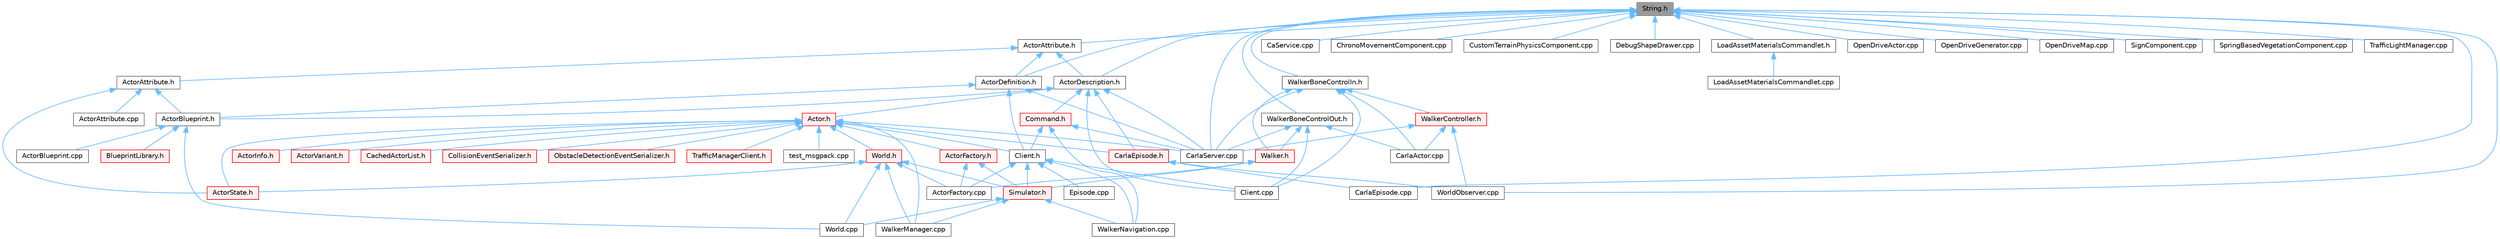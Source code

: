 digraph "String.h"
{
 // INTERACTIVE_SVG=YES
 // LATEX_PDF_SIZE
  bgcolor="transparent";
  edge [fontname=Helvetica,fontsize=10,labelfontname=Helvetica,labelfontsize=10];
  node [fontname=Helvetica,fontsize=10,shape=box,height=0.2,width=0.4];
  Node1 [id="Node000001",label="String.h",height=0.2,width=0.4,color="gray40", fillcolor="grey60", style="filled", fontcolor="black",tooltip=" "];
  Node1 -> Node2 [id="edge1_Node000001_Node000002",dir="back",color="steelblue1",style="solid",tooltip=" "];
  Node2 [id="Node000002",label="ActorAttribute.h",height=0.2,width=0.4,color="grey40", fillcolor="white", style="filled",URL="$d2/dc4/LibCarla_2source_2carla_2rpc_2ActorAttribute_8h.html",tooltip=" "];
  Node2 -> Node3 [id="edge2_Node000002_Node000003",dir="back",color="steelblue1",style="solid",tooltip=" "];
  Node3 [id="Node000003",label="ActorAttribute.h",height=0.2,width=0.4,color="grey40", fillcolor="white", style="filled",URL="$d1/d5d/LibCarla_2source_2carla_2client_2ActorAttribute_8h.html",tooltip=" "];
  Node3 -> Node4 [id="edge3_Node000003_Node000004",dir="back",color="steelblue1",style="solid",tooltip=" "];
  Node4 [id="Node000004",label="ActorAttribute.cpp",height=0.2,width=0.4,color="grey40", fillcolor="white", style="filled",URL="$dc/d32/ActorAttribute_8cpp.html",tooltip=" "];
  Node3 -> Node5 [id="edge4_Node000003_Node000005",dir="back",color="steelblue1",style="solid",tooltip=" "];
  Node5 [id="Node000005",label="ActorBlueprint.h",height=0.2,width=0.4,color="grey40", fillcolor="white", style="filled",URL="$de/de7/ActorBlueprint_8h.html",tooltip=" "];
  Node5 -> Node6 [id="edge5_Node000005_Node000006",dir="back",color="steelblue1",style="solid",tooltip=" "];
  Node6 [id="Node000006",label="ActorBlueprint.cpp",height=0.2,width=0.4,color="grey40", fillcolor="white", style="filled",URL="$d5/d3a/ActorBlueprint_8cpp.html",tooltip=" "];
  Node5 -> Node7 [id="edge6_Node000005_Node000007",dir="back",color="steelblue1",style="solid",tooltip=" "];
  Node7 [id="Node000007",label="BlueprintLibrary.h",height=0.2,width=0.4,color="red", fillcolor="#FFF0F0", style="filled",URL="$d3/d75/BlueprintLibrary_8h.html",tooltip=" "];
  Node5 -> Node10 [id="edge7_Node000005_Node000010",dir="back",color="steelblue1",style="solid",tooltip=" "];
  Node10 [id="Node000010",label="World.cpp",height=0.2,width=0.4,color="grey40", fillcolor="white", style="filled",URL="$d7/dfe/World_8cpp.html",tooltip=" "];
  Node3 -> Node11 [id="edge8_Node000003_Node000011",dir="back",color="steelblue1",style="solid",tooltip=" "];
  Node11 [id="Node000011",label="ActorState.h",height=0.2,width=0.4,color="red", fillcolor="#FFF0F0", style="filled",URL="$d4/d22/client_2detail_2ActorState_8h.html",tooltip=" "];
  Node2 -> Node90 [id="edge9_Node000002_Node000090",dir="back",color="steelblue1",style="solid",tooltip=" "];
  Node90 [id="Node000090",label="ActorDefinition.h",height=0.2,width=0.4,color="grey40", fillcolor="white", style="filled",URL="$d9/dd9/LibCarla_2source_2carla_2rpc_2ActorDefinition_8h.html",tooltip=" "];
  Node90 -> Node5 [id="edge10_Node000090_Node000005",dir="back",color="steelblue1",style="solid",tooltip=" "];
  Node90 -> Node91 [id="edge11_Node000090_Node000091",dir="back",color="steelblue1",style="solid",tooltip=" "];
  Node91 [id="Node000091",label="CarlaServer.cpp",height=0.2,width=0.4,color="grey40", fillcolor="white", style="filled",URL="$db/d6c/CarlaServer_8cpp.html",tooltip=" "];
  Node90 -> Node92 [id="edge12_Node000090_Node000092",dir="back",color="steelblue1",style="solid",tooltip=" "];
  Node92 [id="Node000092",label="Client.h",height=0.2,width=0.4,color="grey40", fillcolor="white", style="filled",URL="$df/d8b/client_2detail_2Client_8h.html",tooltip=" "];
  Node92 -> Node15 [id="edge13_Node000092_Node000015",dir="back",color="steelblue1",style="solid",tooltip=" "];
  Node15 [id="Node000015",label="ActorFactory.cpp",height=0.2,width=0.4,color="grey40", fillcolor="white", style="filled",URL="$df/dd6/ActorFactory_8cpp.html",tooltip=" "];
  Node92 -> Node93 [id="edge14_Node000092_Node000093",dir="back",color="steelblue1",style="solid",tooltip=" "];
  Node93 [id="Node000093",label="Client.cpp",height=0.2,width=0.4,color="grey40", fillcolor="white", style="filled",URL="$dc/d4a/client_2detail_2Client_8cpp.html",tooltip=" "];
  Node92 -> Node76 [id="edge15_Node000092_Node000076",dir="back",color="steelblue1",style="solid",tooltip=" "];
  Node76 [id="Node000076",label="Episode.cpp",height=0.2,width=0.4,color="grey40", fillcolor="white", style="filled",URL="$d6/d12/Episode_8cpp.html",tooltip=" "];
  Node92 -> Node65 [id="edge16_Node000092_Node000065",dir="back",color="steelblue1",style="solid",tooltip=" "];
  Node65 [id="Node000065",label="Simulator.h",height=0.2,width=0.4,color="red", fillcolor="#FFF0F0", style="filled",URL="$d6/d4a/Simulator_8h.html",tooltip=" "];
  Node65 -> Node73 [id="edge17_Node000065_Node000073",dir="back",color="steelblue1",style="solid",tooltip=" "];
  Node73 [id="Node000073",label="WalkerManager.cpp",height=0.2,width=0.4,color="grey40", fillcolor="white", style="filled",URL="$d2/dbb/WalkerManager_8cpp.html",tooltip=" "];
  Node65 -> Node74 [id="edge18_Node000065_Node000074",dir="back",color="steelblue1",style="solid",tooltip=" "];
  Node74 [id="Node000074",label="WalkerNavigation.cpp",height=0.2,width=0.4,color="grey40", fillcolor="white", style="filled",URL="$de/d84/WalkerNavigation_8cpp.html",tooltip=" "];
  Node65 -> Node10 [id="edge19_Node000065_Node000010",dir="back",color="steelblue1",style="solid",tooltip=" "];
  Node92 -> Node74 [id="edge20_Node000092_Node000074",dir="back",color="steelblue1",style="solid",tooltip=" "];
  Node2 -> Node94 [id="edge21_Node000002_Node000094",dir="back",color="steelblue1",style="solid",tooltip=" "];
  Node94 [id="Node000094",label="ActorDescription.h",height=0.2,width=0.4,color="grey40", fillcolor="white", style="filled",URL="$d9/db9/LibCarla_2source_2carla_2rpc_2ActorDescription_8h.html",tooltip=" "];
  Node94 -> Node95 [id="edge22_Node000094_Node000095",dir="back",color="steelblue1",style="solid",tooltip=" "];
  Node95 [id="Node000095",label="Actor.h",height=0.2,width=0.4,color="red", fillcolor="#FFF0F0", style="filled",URL="$d8/d73/rpc_2Actor_8h.html",tooltip=" "];
  Node95 -> Node96 [id="edge23_Node000095_Node000096",dir="back",color="steelblue1",style="solid",tooltip=" "];
  Node96 [id="Node000096",label="ActorFactory.h",height=0.2,width=0.4,color="red", fillcolor="#FFF0F0", style="filled",URL="$d7/dae/ActorFactory_8h.html",tooltip=" "];
  Node96 -> Node15 [id="edge24_Node000096_Node000015",dir="back",color="steelblue1",style="solid",tooltip=" "];
  Node96 -> Node65 [id="edge25_Node000096_Node000065",dir="back",color="steelblue1",style="solid",tooltip=" "];
  Node95 -> Node97 [id="edge26_Node000095_Node000097",dir="back",color="steelblue1",style="solid",tooltip=" "];
  Node97 [id="Node000097",label="ActorInfo.h",height=0.2,width=0.4,color="red", fillcolor="#FFF0F0", style="filled",URL="$d0/d4e/ActorInfo_8h.html",tooltip=" "];
  Node95 -> Node11 [id="edge27_Node000095_Node000011",dir="back",color="steelblue1",style="solid",tooltip=" "];
  Node95 -> Node16 [id="edge28_Node000095_Node000016",dir="back",color="steelblue1",style="solid",tooltip=" "];
  Node16 [id="Node000016",label="ActorVariant.h",height=0.2,width=0.4,color="red", fillcolor="#FFF0F0", style="filled",URL="$d9/d0d/ActorVariant_8h.html",tooltip=" "];
  Node95 -> Node213 [id="edge29_Node000095_Node000213",dir="back",color="steelblue1",style="solid",tooltip=" "];
  Node213 [id="Node000213",label="CachedActorList.h",height=0.2,width=0.4,color="red", fillcolor="#FFF0F0", style="filled",URL="$d5/d81/CachedActorList_8h.html",tooltip=" "];
  Node95 -> Node105 [id="edge30_Node000095_Node000105",dir="back",color="steelblue1",style="solid",tooltip=" "];
  Node105 [id="Node000105",label="CarlaEpisode.h",height=0.2,width=0.4,color="red", fillcolor="#FFF0F0", style="filled",URL="$de/db8/CarlaEpisode_8h.html",tooltip=" "];
  Node105 -> Node107 [id="edge31_Node000105_Node000107",dir="back",color="steelblue1",style="solid",tooltip=" "];
  Node107 [id="Node000107",label="CarlaEpisode.cpp",height=0.2,width=0.4,color="grey40", fillcolor="white", style="filled",URL="$d6/dd9/CarlaEpisode_8cpp.html",tooltip=" "];
  Node105 -> Node191 [id="edge32_Node000105_Node000191",dir="back",color="steelblue1",style="solid",tooltip=" "];
  Node191 [id="Node000191",label="WorldObserver.cpp",height=0.2,width=0.4,color="grey40", fillcolor="white", style="filled",URL="$d9/de7/WorldObserver_8cpp.html",tooltip=" "];
  Node95 -> Node91 [id="edge33_Node000095_Node000091",dir="back",color="steelblue1",style="solid",tooltip=" "];
  Node95 -> Node92 [id="edge34_Node000095_Node000092",dir="back",color="steelblue1",style="solid",tooltip=" "];
  Node95 -> Node218 [id="edge35_Node000095_Node000218",dir="back",color="steelblue1",style="solid",tooltip=" "];
  Node218 [id="Node000218",label="CollisionEventSerializer.h",height=0.2,width=0.4,color="red", fillcolor="#FFF0F0", style="filled",URL="$d8/d9f/CollisionEventSerializer_8h.html",tooltip=" "];
  Node95 -> Node224 [id="edge36_Node000095_Node000224",dir="back",color="steelblue1",style="solid",tooltip=" "];
  Node224 [id="Node000224",label="ObstacleDetectionEventSerializer.h",height=0.2,width=0.4,color="red", fillcolor="#FFF0F0", style="filled",URL="$d3/d5c/ObstacleDetectionEventSerializer_8h.html",tooltip=" "];
  Node95 -> Node225 [id="edge37_Node000095_Node000225",dir="back",color="steelblue1",style="solid",tooltip=" "];
  Node225 [id="Node000225",label="TrafficManagerClient.h",height=0.2,width=0.4,color="red", fillcolor="#FFF0F0", style="filled",URL="$d9/d60/TrafficManagerClient_8h.html",tooltip=" "];
  Node95 -> Node73 [id="edge38_Node000095_Node000073",dir="back",color="steelblue1",style="solid",tooltip=" "];
  Node95 -> Node217 [id="edge39_Node000095_Node000217",dir="back",color="steelblue1",style="solid",tooltip=" "];
  Node217 [id="Node000217",label="World.h",height=0.2,width=0.4,color="red", fillcolor="#FFF0F0", style="filled",URL="$dd/d5b/World_8h.html",tooltip=" "];
  Node217 -> Node15 [id="edge40_Node000217_Node000015",dir="back",color="steelblue1",style="solid",tooltip=" "];
  Node217 -> Node11 [id="edge41_Node000217_Node000011",dir="back",color="steelblue1",style="solid",tooltip=" "];
  Node217 -> Node65 [id="edge42_Node000217_Node000065",dir="back",color="steelblue1",style="solid",tooltip=" "];
  Node217 -> Node73 [id="edge43_Node000217_Node000073",dir="back",color="steelblue1",style="solid",tooltip=" "];
  Node217 -> Node10 [id="edge44_Node000217_Node000010",dir="back",color="steelblue1",style="solid",tooltip=" "];
  Node95 -> Node226 [id="edge45_Node000095_Node000226",dir="back",color="steelblue1",style="solid",tooltip=" "];
  Node226 [id="Node000226",label="test_msgpack.cpp",height=0.2,width=0.4,color="grey40", fillcolor="white", style="filled",URL="$dc/ddc/test__msgpack_8cpp.html",tooltip=" "];
  Node94 -> Node5 [id="edge46_Node000094_Node000005",dir="back",color="steelblue1",style="solid",tooltip=" "];
  Node94 -> Node105 [id="edge47_Node000094_Node000105",dir="back",color="steelblue1",style="solid",tooltip=" "];
  Node94 -> Node91 [id="edge48_Node000094_Node000091",dir="back",color="steelblue1",style="solid",tooltip=" "];
  Node94 -> Node93 [id="edge49_Node000094_Node000093",dir="back",color="steelblue1",style="solid",tooltip=" "];
  Node94 -> Node228 [id="edge50_Node000094_Node000228",dir="back",color="steelblue1",style="solid",tooltip=" "];
  Node228 [id="Node000228",label="Command.h",height=0.2,width=0.4,color="red", fillcolor="#FFF0F0", style="filled",URL="$d1/d55/Command_8h.html",tooltip=" "];
  Node228 -> Node91 [id="edge51_Node000228_Node000091",dir="back",color="steelblue1",style="solid",tooltip=" "];
  Node228 -> Node92 [id="edge52_Node000228_Node000092",dir="back",color="steelblue1",style="solid",tooltip=" "];
  Node228 -> Node74 [id="edge53_Node000228_Node000074",dir="back",color="steelblue1",style="solid",tooltip=" "];
  Node1 -> Node90 [id="edge54_Node000001_Node000090",dir="back",color="steelblue1",style="solid",tooltip=" "];
  Node1 -> Node94 [id="edge55_Node000001_Node000094",dir="back",color="steelblue1",style="solid",tooltip=" "];
  Node1 -> Node147 [id="edge56_Node000001_Node000147",dir="back",color="steelblue1",style="solid",tooltip=" "];
  Node147 [id="Node000147",label="CaService.cpp",height=0.2,width=0.4,color="grey40", fillcolor="white", style="filled",URL="$d0/d8d/CaService_8cpp.html",tooltip=" "];
  Node1 -> Node107 [id="edge57_Node000001_Node000107",dir="back",color="steelblue1",style="solid",tooltip=" "];
  Node1 -> Node91 [id="edge58_Node000001_Node000091",dir="back",color="steelblue1",style="solid",tooltip=" "];
  Node1 -> Node229 [id="edge59_Node000001_Node000229",dir="back",color="steelblue1",style="solid",tooltip=" "];
  Node229 [id="Node000229",label="ChronoMovementComponent.cpp",height=0.2,width=0.4,color="grey40", fillcolor="white", style="filled",URL="$db/d1c/ChronoMovementComponent_8cpp.html",tooltip=" "];
  Node1 -> Node117 [id="edge60_Node000001_Node000117",dir="back",color="steelblue1",style="solid",tooltip=" "];
  Node117 [id="Node000117",label="CustomTerrainPhysicsComponent.cpp",height=0.2,width=0.4,color="grey40", fillcolor="white", style="filled",URL="$d1/d59/CustomTerrainPhysicsComponent_8cpp.html",tooltip=" "];
  Node1 -> Node118 [id="edge61_Node000001_Node000118",dir="back",color="steelblue1",style="solid",tooltip=" "];
  Node118 [id="Node000118",label="DebugShapeDrawer.cpp",height=0.2,width=0.4,color="grey40", fillcolor="white", style="filled",URL="$d3/d7b/DebugShapeDrawer_8cpp.html",tooltip=" "];
  Node1 -> Node230 [id="edge62_Node000001_Node000230",dir="back",color="steelblue1",style="solid",tooltip=" "];
  Node230 [id="Node000230",label="LoadAssetMaterialsCommandlet.h",height=0.2,width=0.4,color="grey40", fillcolor="white", style="filled",URL="$d9/d9c/LoadAssetMaterialsCommandlet_8h.html",tooltip=" "];
  Node230 -> Node231 [id="edge63_Node000230_Node000231",dir="back",color="steelblue1",style="solid",tooltip=" "];
  Node231 [id="Node000231",label="LoadAssetMaterialsCommandlet.cpp",height=0.2,width=0.4,color="grey40", fillcolor="white", style="filled",URL="$d6/d17/LoadAssetMaterialsCommandlet_8cpp.html",tooltip=" "];
  Node1 -> Node232 [id="edge64_Node000001_Node000232",dir="back",color="steelblue1",style="solid",tooltip=" "];
  Node232 [id="Node000232",label="OpenDriveActor.cpp",height=0.2,width=0.4,color="grey40", fillcolor="white", style="filled",URL="$d4/de0/OpenDriveActor_8cpp.html",tooltip=" "];
  Node1 -> Node123 [id="edge65_Node000001_Node000123",dir="back",color="steelblue1",style="solid",tooltip=" "];
  Node123 [id="Node000123",label="OpenDriveGenerator.cpp",height=0.2,width=0.4,color="grey40", fillcolor="white", style="filled",URL="$dc/d85/OpenDriveGenerator_8cpp.html",tooltip=" "];
  Node1 -> Node233 [id="edge66_Node000001_Node000233",dir="back",color="steelblue1",style="solid",tooltip=" "];
  Node233 [id="Node000233",label="OpenDriveMap.cpp",height=0.2,width=0.4,color="grey40", fillcolor="white", style="filled",URL="$d6/de7/OpenDriveMap_8cpp.html",tooltip=" "];
  Node1 -> Node234 [id="edge67_Node000001_Node000234",dir="back",color="steelblue1",style="solid",tooltip=" "];
  Node234 [id="Node000234",label="SignComponent.cpp",height=0.2,width=0.4,color="grey40", fillcolor="white", style="filled",URL="$d9/dbd/SignComponent_8cpp.html",tooltip=" "];
  Node1 -> Node235 [id="edge68_Node000001_Node000235",dir="back",color="steelblue1",style="solid",tooltip=" "];
  Node235 [id="Node000235",label="SpringBasedVegetationComponent.cpp",height=0.2,width=0.4,color="grey40", fillcolor="white", style="filled",URL="$db/d66/SpringBasedVegetationComponent_8cpp.html",tooltip=" "];
  Node1 -> Node133 [id="edge69_Node000001_Node000133",dir="back",color="steelblue1",style="solid",tooltip=" "];
  Node133 [id="Node000133",label="TrafficLightManager.cpp",height=0.2,width=0.4,color="grey40", fillcolor="white", style="filled",URL="$d6/d3f/TrafficLightManager_8cpp.html",tooltip=" "];
  Node1 -> Node236 [id="edge70_Node000001_Node000236",dir="back",color="steelblue1",style="solid",tooltip=" "];
  Node236 [id="Node000236",label="WalkerBoneControlIn.h",height=0.2,width=0.4,color="grey40", fillcolor="white", style="filled",URL="$d8/db7/LibCarla_2source_2carla_2rpc_2WalkerBoneControlIn_8h.html",tooltip=" "];
  Node236 -> Node111 [id="edge71_Node000236_Node000111",dir="back",color="steelblue1",style="solid",tooltip=" "];
  Node111 [id="Node000111",label="CarlaActor.cpp",height=0.2,width=0.4,color="grey40", fillcolor="white", style="filled",URL="$d3/d43/CarlaActor_8cpp.html",tooltip=" "];
  Node236 -> Node91 [id="edge72_Node000236_Node000091",dir="back",color="steelblue1",style="solid",tooltip=" "];
  Node236 -> Node93 [id="edge73_Node000236_Node000093",dir="back",color="steelblue1",style="solid",tooltip=" "];
  Node236 -> Node87 [id="edge74_Node000236_Node000087",dir="back",color="steelblue1",style="solid",tooltip=" "];
  Node87 [id="Node000087",label="Walker.h",height=0.2,width=0.4,color="red", fillcolor="#FFF0F0", style="filled",URL="$d5/d10/Walker_8h.html",tooltip=" "];
  Node87 -> Node15 [id="edge75_Node000087_Node000015",dir="back",color="steelblue1",style="solid",tooltip=" "];
  Node87 -> Node65 [id="edge76_Node000087_Node000065",dir="back",color="steelblue1",style="solid",tooltip=" "];
  Node236 -> Node237 [id="edge77_Node000236_Node000237",dir="back",color="steelblue1",style="solid",tooltip=" "];
  Node237 [id="Node000237",label="WalkerController.h",height=0.2,width=0.4,color="red", fillcolor="#FFF0F0", style="filled",URL="$da/d52/WalkerController_8h.html",tooltip=" "];
  Node237 -> Node111 [id="edge78_Node000237_Node000111",dir="back",color="steelblue1",style="solid",tooltip=" "];
  Node237 -> Node91 [id="edge79_Node000237_Node000091",dir="back",color="steelblue1",style="solid",tooltip=" "];
  Node237 -> Node191 [id="edge80_Node000237_Node000191",dir="back",color="steelblue1",style="solid",tooltip=" "];
  Node1 -> Node239 [id="edge81_Node000001_Node000239",dir="back",color="steelblue1",style="solid",tooltip=" "];
  Node239 [id="Node000239",label="WalkerBoneControlOut.h",height=0.2,width=0.4,color="grey40", fillcolor="white", style="filled",URL="$d8/db4/LibCarla_2source_2carla_2rpc_2WalkerBoneControlOut_8h.html",tooltip=" "];
  Node239 -> Node111 [id="edge82_Node000239_Node000111",dir="back",color="steelblue1",style="solid",tooltip=" "];
  Node239 -> Node91 [id="edge83_Node000239_Node000091",dir="back",color="steelblue1",style="solid",tooltip=" "];
  Node239 -> Node93 [id="edge84_Node000239_Node000093",dir="back",color="steelblue1",style="solid",tooltip=" "];
  Node239 -> Node87 [id="edge85_Node000239_Node000087",dir="back",color="steelblue1",style="solid",tooltip=" "];
  Node1 -> Node191 [id="edge86_Node000001_Node000191",dir="back",color="steelblue1",style="solid",tooltip=" "];
}
